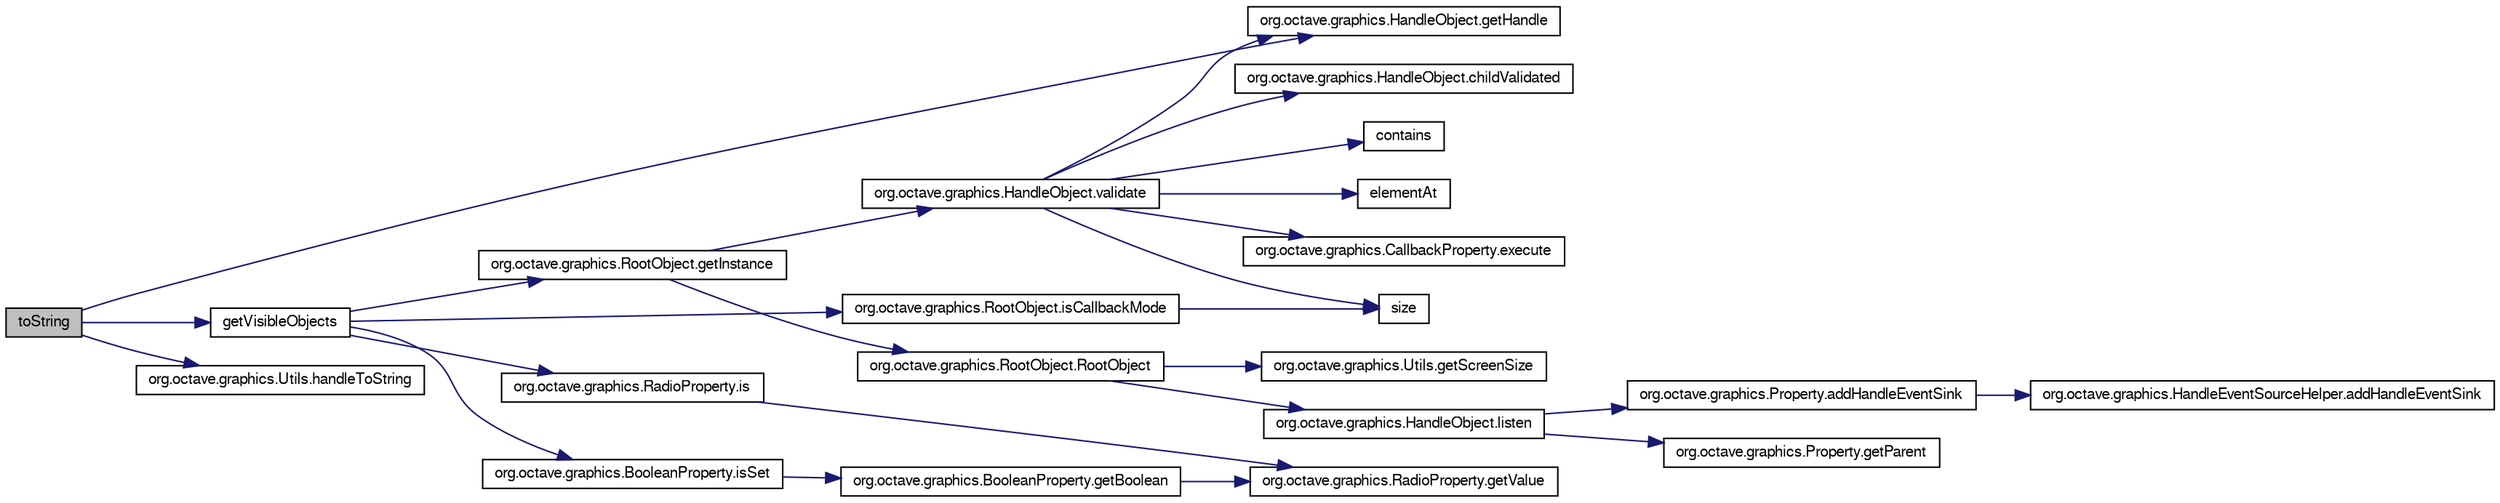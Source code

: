 digraph G
{
  edge [fontname="FreeSans",fontsize="10",labelfontname="FreeSans",labelfontsize="10"];
  node [fontname="FreeSans",fontsize="10",shape=record];
  rankdir="LR";
  Node1 [label="toString",height=0.2,width=0.4,color="black", fillcolor="grey75", style="filled" fontcolor="black"];
  Node1 -> Node2 [color="midnightblue",fontsize="10",style="solid",fontname="FreeSans"];
  Node2 [label="org.octave.graphics.HandleObject.getHandle",height=0.2,width=0.4,color="black", fillcolor="white", style="filled",URL="$classorg_1_1octave_1_1graphics_1_1_handle_object.html#a3207284cab419867fbf6a9fd174c6cf0"];
  Node1 -> Node3 [color="midnightblue",fontsize="10",style="solid",fontname="FreeSans"];
  Node3 [label="getVisibleObjects",height=0.2,width=0.4,color="black", fillcolor="white", style="filled",URL="$classorg_1_1octave_1_1graphics_1_1_handle_object_list_property.html#a7e964e8d4d9ade716cdc8fdbeb2dde0d"];
  Node3 -> Node4 [color="midnightblue",fontsize="10",style="solid",fontname="FreeSans"];
  Node4 [label="org.octave.graphics.RootObject.getInstance",height=0.2,width=0.4,color="black", fillcolor="white", style="filled",URL="$classorg_1_1octave_1_1graphics_1_1_root_object.html#a573e273349bf21ddf5ad2c23fab0282d"];
  Node4 -> Node5 [color="midnightblue",fontsize="10",style="solid",fontname="FreeSans"];
  Node5 [label="org.octave.graphics.RootObject.RootObject",height=0.2,width=0.4,color="black", fillcolor="white", style="filled",URL="$classorg_1_1octave_1_1graphics_1_1_root_object.html#a76fd4632f5dc1210c78d63dfcdab9d97"];
  Node5 -> Node6 [color="midnightblue",fontsize="10",style="solid",fontname="FreeSans"];
  Node6 [label="org.octave.graphics.Utils.getScreenSize",height=0.2,width=0.4,color="black", fillcolor="white", style="filled",URL="$classorg_1_1octave_1_1graphics_1_1_utils.html#af6b97801a588de972f87ec1a4b7ca7aa"];
  Node5 -> Node7 [color="midnightblue",fontsize="10",style="solid",fontname="FreeSans"];
  Node7 [label="org.octave.graphics.HandleObject.listen",height=0.2,width=0.4,color="black", fillcolor="white", style="filled",URL="$classorg_1_1octave_1_1graphics_1_1_handle_object.html#afeadfccbc2f3a8165f873c85c47ef024"];
  Node7 -> Node8 [color="midnightblue",fontsize="10",style="solid",fontname="FreeSans"];
  Node8 [label="org.octave.graphics.Property.addHandleEventSink",height=0.2,width=0.4,color="black", fillcolor="white", style="filled",URL="$classorg_1_1octave_1_1graphics_1_1_property.html#a252f90d7b0673a96e0ceb8e1a0d80f91"];
  Node8 -> Node9 [color="midnightblue",fontsize="10",style="solid",fontname="FreeSans"];
  Node9 [label="org.octave.graphics.HandleEventSourceHelper.addHandleEventSink",height=0.2,width=0.4,color="black", fillcolor="white", style="filled",URL="$classorg_1_1octave_1_1graphics_1_1_handle_event_source_helper.html#a252f90d7b0673a96e0ceb8e1a0d80f91"];
  Node7 -> Node10 [color="midnightblue",fontsize="10",style="solid",fontname="FreeSans"];
  Node10 [label="org.octave.graphics.Property.getParent",height=0.2,width=0.4,color="black", fillcolor="white", style="filled",URL="$classorg_1_1octave_1_1graphics_1_1_property.html#a3a86c86371259e59b09618cc300d8236"];
  Node4 -> Node11 [color="midnightblue",fontsize="10",style="solid",fontname="FreeSans"];
  Node11 [label="org.octave.graphics.HandleObject.validate",height=0.2,width=0.4,color="black", fillcolor="white", style="filled",URL="$classorg_1_1octave_1_1graphics_1_1_handle_object.html#a41d45236c37b75848f4b1667a11fb50e"];
  Node11 -> Node12 [color="midnightblue",fontsize="10",style="solid",fontname="FreeSans"];
  Node12 [label="org.octave.graphics.HandleObject.childValidated",height=0.2,width=0.4,color="black", fillcolor="white", style="filled",URL="$classorg_1_1octave_1_1graphics_1_1_handle_object.html#a8968031d1c5eaed3cc667f394cea6ba3"];
  Node11 -> Node13 [color="midnightblue",fontsize="10",style="solid",fontname="FreeSans"];
  Node13 [label="contains",height=0.2,width=0.4,color="black", fillcolor="white", style="filled",URL="$classorg_1_1octave_1_1graphics_1_1_handle_object_list_property.html#a2ea3c4bb4a9e9b4245c2f1fa349d6a9d"];
  Node11 -> Node14 [color="midnightblue",fontsize="10",style="solid",fontname="FreeSans"];
  Node14 [label="elementAt",height=0.2,width=0.4,color="black", fillcolor="white", style="filled",URL="$classorg_1_1octave_1_1graphics_1_1_handle_object_list_property.html#ad4f83b73289f32a66f2d7c611f830616"];
  Node11 -> Node15 [color="midnightblue",fontsize="10",style="solid",fontname="FreeSans"];
  Node15 [label="org.octave.graphics.CallbackProperty.execute",height=0.2,width=0.4,color="black", fillcolor="white", style="filled",URL="$classorg_1_1octave_1_1graphics_1_1_callback_property.html#a61af3e60b94ae3e748f6fbac1e794af7"];
  Node11 -> Node2 [color="midnightblue",fontsize="10",style="solid",fontname="FreeSans"];
  Node11 -> Node16 [color="midnightblue",fontsize="10",style="solid",fontname="FreeSans"];
  Node16 [label="size",height=0.2,width=0.4,color="black", fillcolor="white", style="filled",URL="$classorg_1_1octave_1_1graphics_1_1_handle_object_list_property.html#af4b57d21919c42d55af03391f91a1c08"];
  Node3 -> Node17 [color="midnightblue",fontsize="10",style="solid",fontname="FreeSans"];
  Node17 [label="org.octave.graphics.RadioProperty.is",height=0.2,width=0.4,color="black", fillcolor="white", style="filled",URL="$classorg_1_1octave_1_1graphics_1_1_radio_property.html#a6b679eb3fe87358e20dc354d8f0e06b7"];
  Node17 -> Node18 [color="midnightblue",fontsize="10",style="solid",fontname="FreeSans"];
  Node18 [label="org.octave.graphics.RadioProperty.getValue",height=0.2,width=0.4,color="black", fillcolor="white", style="filled",URL="$classorg_1_1octave_1_1graphics_1_1_radio_property.html#a574b29843fb09dff2bf8edd82341f051"];
  Node3 -> Node19 [color="midnightblue",fontsize="10",style="solid",fontname="FreeSans"];
  Node19 [label="org.octave.graphics.RootObject.isCallbackMode",height=0.2,width=0.4,color="black", fillcolor="white", style="filled",URL="$classorg_1_1octave_1_1graphics_1_1_root_object.html#a9aab19a36bfd5971acb664a965ba46e7"];
  Node19 -> Node16 [color="midnightblue",fontsize="10",style="solid",fontname="FreeSans"];
  Node3 -> Node20 [color="midnightblue",fontsize="10",style="solid",fontname="FreeSans"];
  Node20 [label="org.octave.graphics.BooleanProperty.isSet",height=0.2,width=0.4,color="black", fillcolor="white", style="filled",URL="$classorg_1_1octave_1_1graphics_1_1_boolean_property.html#a0f37ee693b8c642f92730745dcd6b8dc"];
  Node20 -> Node21 [color="midnightblue",fontsize="10",style="solid",fontname="FreeSans"];
  Node21 [label="org.octave.graphics.BooleanProperty.getBoolean",height=0.2,width=0.4,color="black", fillcolor="white", style="filled",URL="$classorg_1_1octave_1_1graphics_1_1_boolean_property.html#a99fc68d1fa96ede78d81f2b038d0083b"];
  Node21 -> Node18 [color="midnightblue",fontsize="10",style="solid",fontname="FreeSans"];
  Node1 -> Node22 [color="midnightblue",fontsize="10",style="solid",fontname="FreeSans"];
  Node22 [label="org.octave.graphics.Utils.handleToString",height=0.2,width=0.4,color="black", fillcolor="white", style="filled",URL="$classorg_1_1octave_1_1graphics_1_1_utils.html#ab6de9b603bd6621d83821d0d12408ec0"];
}
